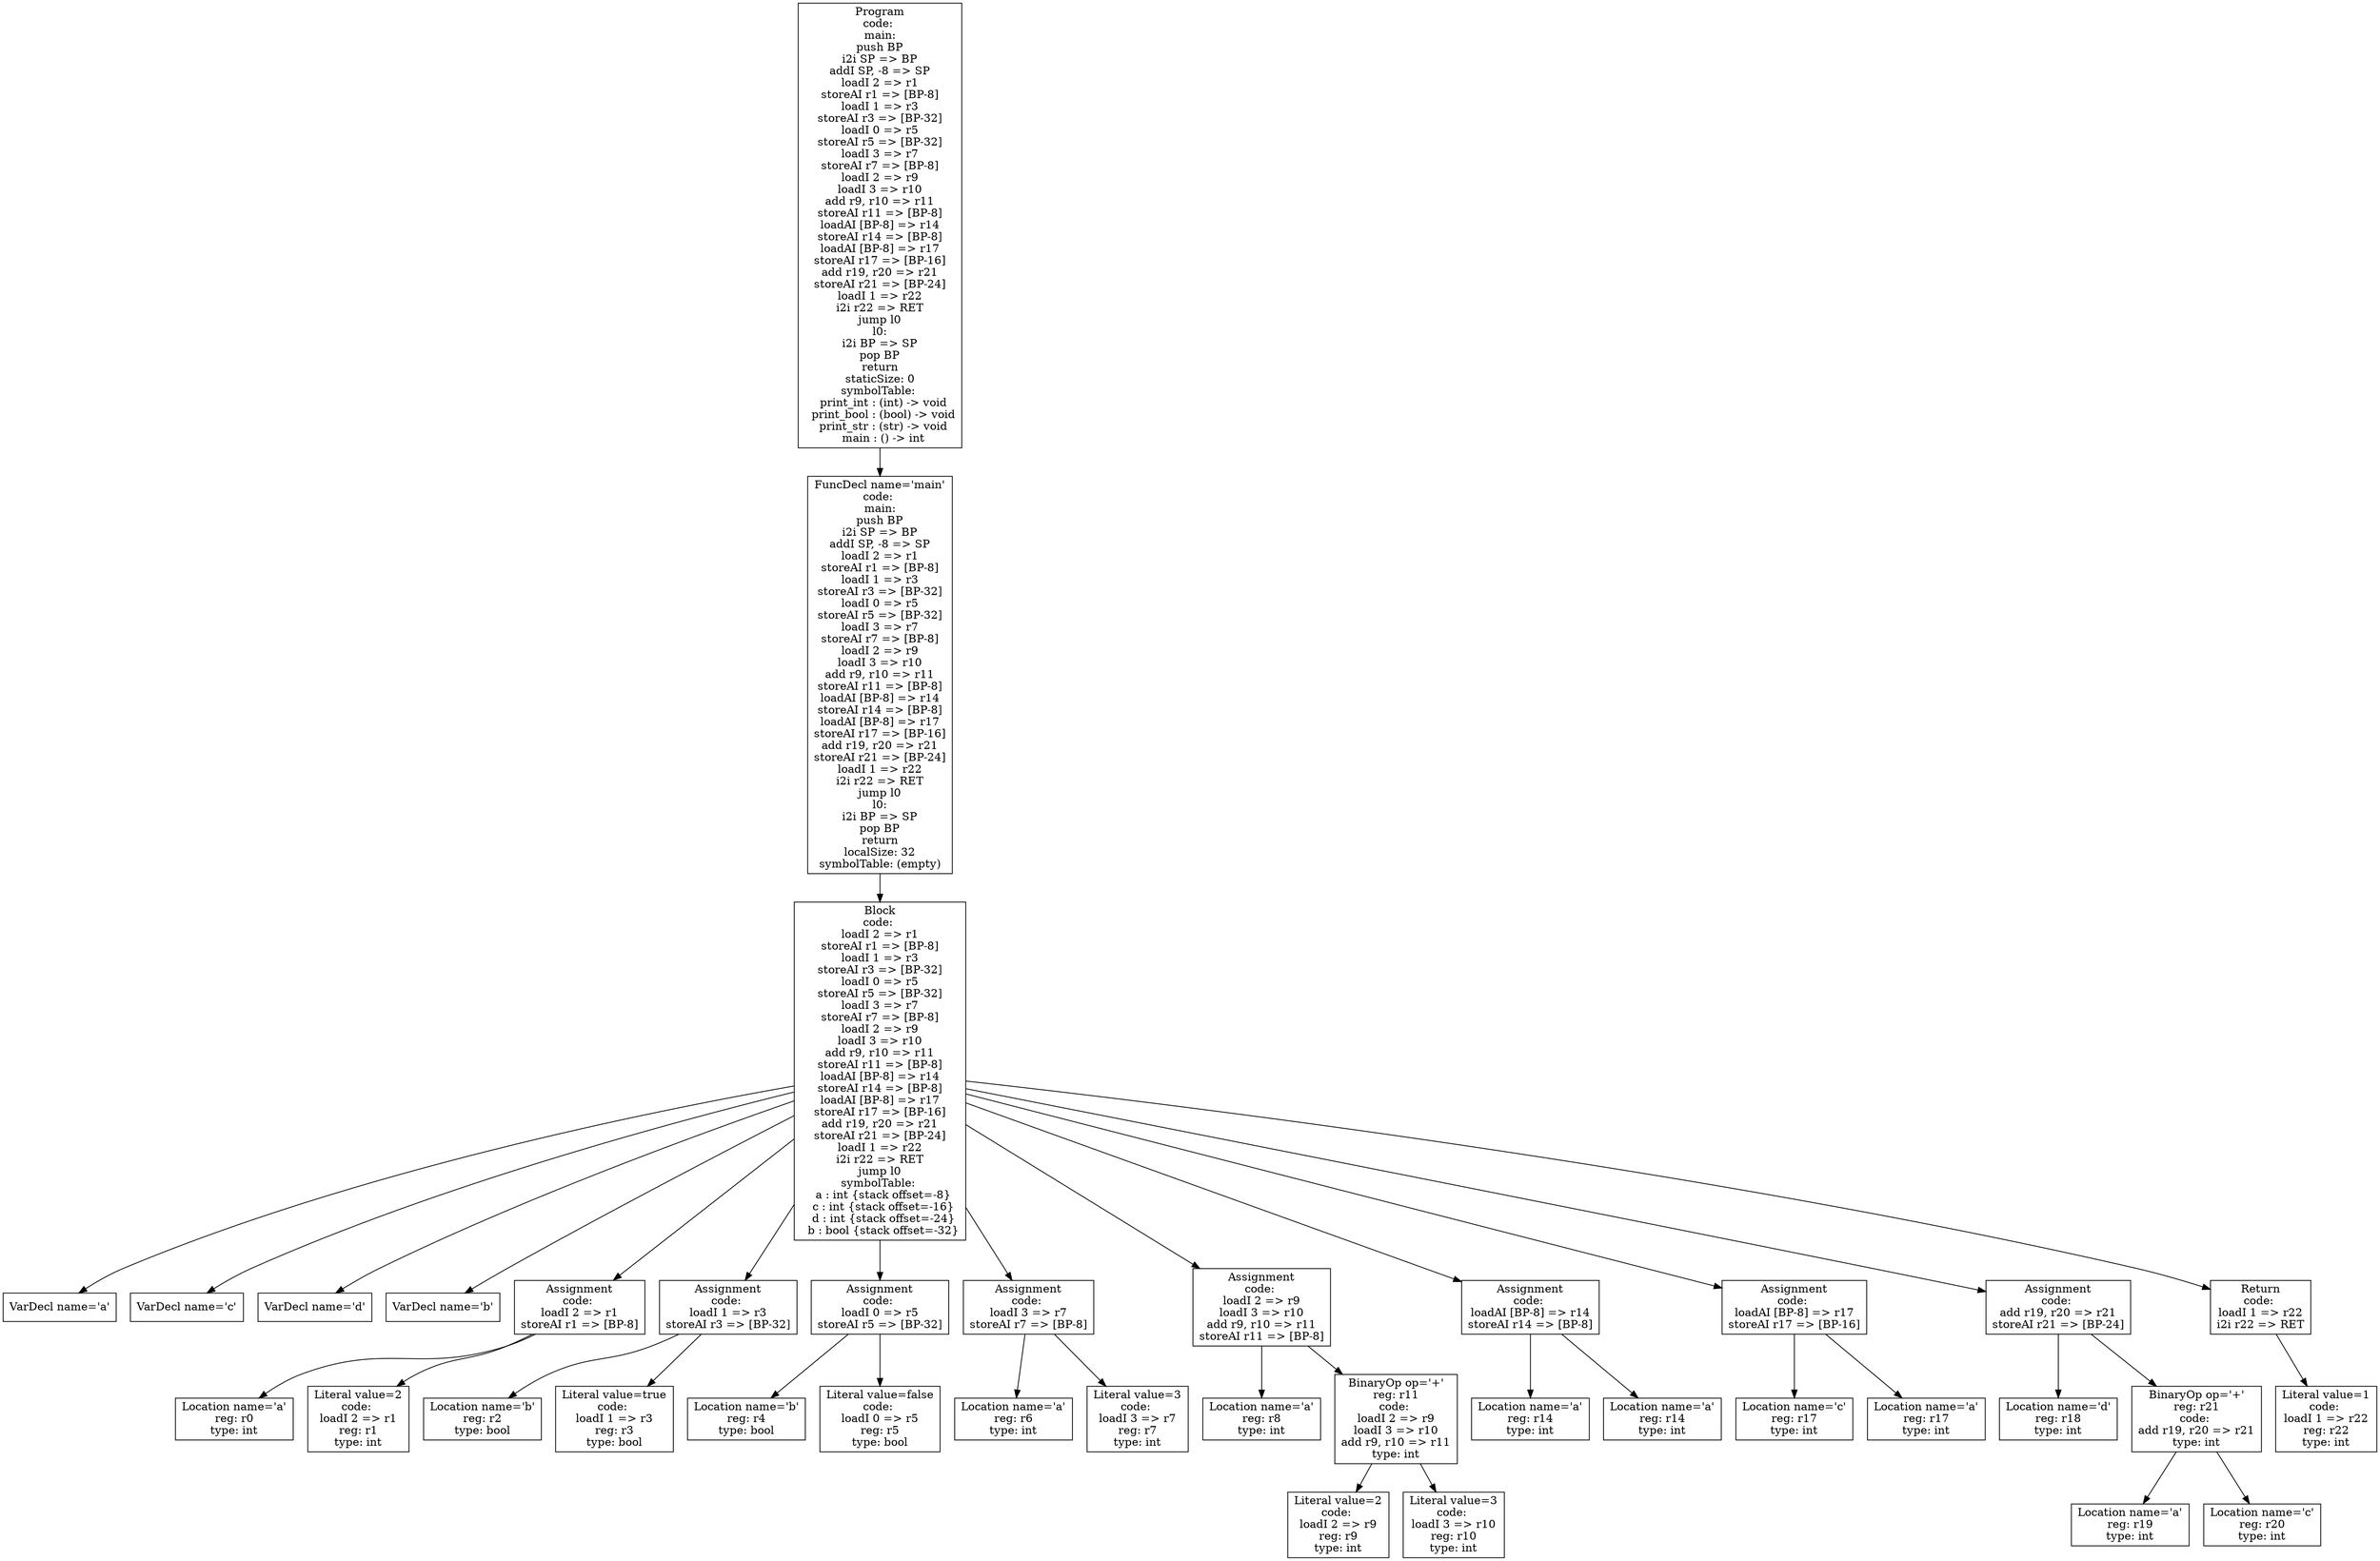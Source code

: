 digraph AST {
3 [shape=box, label="VarDecl name='a'"];
4 [shape=box, label="VarDecl name='c'"];
5 [shape=box, label="VarDecl name='d'"];
6 [shape=box, label="VarDecl name='b'"];
8 [shape=box, label="Location name='a'\nreg: r0\ntype: int"];
9 [shape=box, label="Literal value=2\ncode: \nloadI 2 => r1\nreg: r1\ntype: int"];
7 [shape=box, label="Assignment\ncode: \nloadI 2 => r1\nstoreAI r1 => [BP-8]"];
7 -> 8;
7 -> 9;
11 [shape=box, label="Location name='b'\nreg: r2\ntype: bool"];
12 [shape=box, label="Literal value=true\ncode: \nloadI 1 => r3\nreg: r3\ntype: bool"];
10 [shape=box, label="Assignment\ncode: \nloadI 1 => r3\nstoreAI r3 => [BP-32]"];
10 -> 11;
10 -> 12;
14 [shape=box, label="Location name='b'\nreg: r4\ntype: bool"];
15 [shape=box, label="Literal value=false\ncode: \nloadI 0 => r5\nreg: r5\ntype: bool"];
13 [shape=box, label="Assignment\ncode: \nloadI 0 => r5\nstoreAI r5 => [BP-32]"];
13 -> 14;
13 -> 15;
17 [shape=box, label="Location name='a'\nreg: r6\ntype: int"];
18 [shape=box, label="Literal value=3\ncode: \nloadI 3 => r7\nreg: r7\ntype: int"];
16 [shape=box, label="Assignment\ncode: \nloadI 3 => r7\nstoreAI r7 => [BP-8]"];
16 -> 17;
16 -> 18;
20 [shape=box, label="Location name='a'\nreg: r8\ntype: int"];
22 [shape=box, label="Literal value=2\ncode: \nloadI 2 => r9\nreg: r9\ntype: int"];
23 [shape=box, label="Literal value=3\ncode: \nloadI 3 => r10\nreg: r10\ntype: int"];
21 [shape=box, label="BinaryOp op='+'\nreg: r11\ncode: \nloadI 2 => r9\nloadI 3 => r10\nadd r9, r10 => r11\ntype: int"];
21 -> 22;
21 -> 23;
19 [shape=box, label="Assignment\ncode: \nloadI 2 => r9\nloadI 3 => r10\nadd r9, r10 => r11\nstoreAI r11 => [BP-8]"];
19 -> 20;
19 -> 21;
25 [shape=box, label="Location name='a'\nreg: r14\ntype: int"];
26 [shape=box, label="Location name='a'\nreg: r14\ntype: int"];
24 [shape=box, label="Assignment\ncode: \nloadAI [BP-8] => r14\nstoreAI r14 => [BP-8]"];
24 -> 25;
24 -> 26;
28 [shape=box, label="Location name='c'\nreg: r17\ntype: int"];
29 [shape=box, label="Location name='a'\nreg: r17\ntype: int"];
27 [shape=box, label="Assignment\ncode: \nloadAI [BP-8] => r17\nstoreAI r17 => [BP-16]"];
27 -> 28;
27 -> 29;
31 [shape=box, label="Location name='d'\nreg: r18\ntype: int"];
33 [shape=box, label="Location name='a'\nreg: r19\ntype: int"];
34 [shape=box, label="Location name='c'\nreg: r20\ntype: int"];
32 [shape=box, label="BinaryOp op='+'\nreg: r21\ncode: \nadd r19, r20 => r21\ntype: int"];
32 -> 33;
32 -> 34;
30 [shape=box, label="Assignment\ncode: \nadd r19, r20 => r21\nstoreAI r21 => [BP-24]"];
30 -> 31;
30 -> 32;
36 [shape=box, label="Literal value=1\ncode: \nloadI 1 => r22\nreg: r22\ntype: int"];
35 [shape=box, label="Return\ncode: \nloadI 1 => r22\ni2i r22 => RET"];
35 -> 36;
2 [shape=box, label="Block\ncode: \nloadI 2 => r1\nstoreAI r1 => [BP-8]\nloadI 1 => r3\nstoreAI r3 => [BP-32]\nloadI 0 => r5\nstoreAI r5 => [BP-32]\nloadI 3 => r7\nstoreAI r7 => [BP-8]\nloadI 2 => r9\nloadI 3 => r10\nadd r9, r10 => r11\nstoreAI r11 => [BP-8]\nloadAI [BP-8] => r14\nstoreAI r14 => [BP-8]\nloadAI [BP-8] => r17\nstoreAI r17 => [BP-16]\nadd r19, r20 => r21\nstoreAI r21 => [BP-24]\nloadI 1 => r22\ni2i r22 => RET\njump l0\nsymbolTable: \n  a : int {stack offset=-8}\n  c : int {stack offset=-16}\n  d : int {stack offset=-24}\n  b : bool {stack offset=-32}"];
2 -> 3;
2 -> 4;
2 -> 5;
2 -> 6;
2 -> 7;
2 -> 10;
2 -> 13;
2 -> 16;
2 -> 19;
2 -> 24;
2 -> 27;
2 -> 30;
2 -> 35;
1 [shape=box, label="FuncDecl name='main'\ncode: \nmain:\npush BP\ni2i SP => BP\naddI SP, -8 => SP\nloadI 2 => r1\nstoreAI r1 => [BP-8]\nloadI 1 => r3\nstoreAI r3 => [BP-32]\nloadI 0 => r5\nstoreAI r5 => [BP-32]\nloadI 3 => r7\nstoreAI r7 => [BP-8]\nloadI 2 => r9\nloadI 3 => r10\nadd r9, r10 => r11\nstoreAI r11 => [BP-8]\nloadAI [BP-8] => r14\nstoreAI r14 => [BP-8]\nloadAI [BP-8] => r17\nstoreAI r17 => [BP-16]\nadd r19, r20 => r21\nstoreAI r21 => [BP-24]\nloadI 1 => r22\ni2i r22 => RET\njump l0\nl0:\ni2i BP => SP\npop BP\nreturn\nlocalSize: 32\nsymbolTable: (empty)"];
1 -> 2;
0 [shape=box, label="Program\ncode: \nmain:\npush BP\ni2i SP => BP\naddI SP, -8 => SP\nloadI 2 => r1\nstoreAI r1 => [BP-8]\nloadI 1 => r3\nstoreAI r3 => [BP-32]\nloadI 0 => r5\nstoreAI r5 => [BP-32]\nloadI 3 => r7\nstoreAI r7 => [BP-8]\nloadI 2 => r9\nloadI 3 => r10\nadd r9, r10 => r11\nstoreAI r11 => [BP-8]\nloadAI [BP-8] => r14\nstoreAI r14 => [BP-8]\nloadAI [BP-8] => r17\nstoreAI r17 => [BP-16]\nadd r19, r20 => r21\nstoreAI r21 => [BP-24]\nloadI 1 => r22\ni2i r22 => RET\njump l0\nl0:\ni2i BP => SP\npop BP\nreturn\nstaticSize: 0\nsymbolTable: \n  print_int : (int) -> void\n  print_bool : (bool) -> void\n  print_str : (str) -> void\n  main : () -> int"];
0 -> 1;
}
